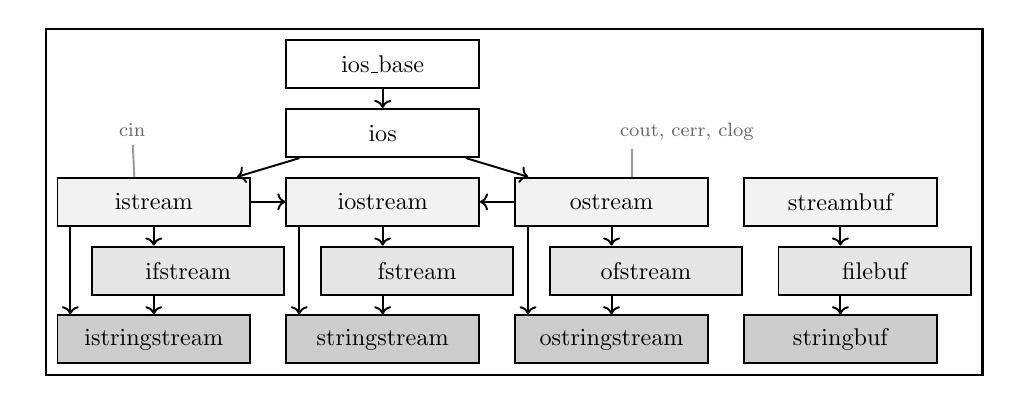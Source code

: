 
% Usage: \tcolorlet{colorName}{bwColor}{colorColor}
% then define 'tPicColor' to have tikz pictures in color (if they use it).
%%\def\tPicColor{}
\newcommand{\tcolorlet}[3]{%
\ifdefined\tPicColor%
\colorlet{#1}{#3}%
\else%
\colorlet{#1}{#2}%
\fi%
}

\resizebox {\columnwidth} {!} {    % (2) scale to exact column width
\begin{tikzpicture}[
      background rectangle/.style={fill=white,draw=black,line width=1pt}, show background rectangle,
]

\tcolorlet{fillBase}{black!00}{yellow!50}
\tcolorlet{fillStream}{black!5}{green!50}
\tcolorlet{fillFile}{black!10}{yellow!20}
\tcolorlet{fillString}{black!20}{green!20}
\tikzstyle{modul} =[text=black!100, rectangle, inner sep=4pt,
	minimum width=2.8cm, minimum height=7mm,
	draw=black!100, thick];
\tikzstyle{m} =[xshift=5mm];
\tikzstyle{n} =[xshift=-5mm];


\node at (0cm,0cm) (iosBase) [modul,fill=fillBase] {ios\_base};
\node [below of=iosBase] (ios) [modul,fill=fillBase] {ios};

\node [below of=ios] (iostream) [modul,fill=fillStream] {iostream};
\node [left=5mm of iostream] (istream) [modul,fill=fillStream] {istream};
\node [right=5mm of iostream] (ostream) [modul,fill=fillStream] {ostream};
\node [right=5mm of ostream] (streambuf) [modul,fill=fillStream] {streambuf};

\node [below of=iostream] (fstream) [modul,m,fill=fillFile] {fstream};
\node [left=5mm of fstream] (ifstream) [modul,fill=fillFile] {ifstream};
\node [right=5mm of fstream] (ofstream) [modul,fill=fillFile] {ofstream};
\node [right=5mm of ofstream] (filebuf) [modul,fill=fillFile] {filebuf};

\node [below of=fstream] (stringstream) [modul,n,fill=fillString] {stringstream};
\node [left=5mm of stringstream] (istringstream) [modul,fill=fillString] {istringstream};
\node [right=5mm of stringstream] (ostringstream) [modul,fill=fillString] {ostringstream};
\node [right=5mm of ostringstream] (stringbuf) [modul,fill=fillString] {stringbuf};


\draw [->,thick] (iosBase) -- (ios);
\draw [->,thick] (ios) -- (istream);
\draw [->,thick] (ios) -- (ostream);

\draw [->,thick] (istream) -- (iostream);
\draw [->,thick] (ostream) -- (iostream);

\draw [->,thick] ([xshift=2mm]istream.south west) -- ([xshift=2mm]istringstream.north west);
\draw [->,thick] ([xshift=2mm]iostream.south west) -- ([xshift=2mm]stringstream.north west);
\draw [->,thick] ([xshift=2mm]ostream.south west) -- ([xshift=2mm]ostringstream.north west);

\draw [->,thick] (istream.south) -- ([xshift=-5mm]ifstream.north);
\draw [->,thick] (iostream.south) -- ([xshift=-5mm]fstream.north);
\draw [->,thick] (ostream.south) -- ([xshift=-5mm]ofstream.north);
\draw [->,thick] (streambuf.south) -- ([xshift=-5mm]filebuf.north);

\draw [->,thick] ([xshift=-5mm]ifstream.south) -- (istringstream.north);
\draw [->,thick] ([xshift=-5mm]fstream.south) -- (stringstream.north);
\draw [->,thick] ([xshift=-5mm]ofstream.south) -- (ostringstream.north);
\draw [->,thick] ([xshift=-5mm]filebuf.south) -- (stringbuf.north);

\node [above=9mm of istream,anchor=north east,color=black!60,font=\footnotesize] 
  (cin) {cin};
\node [above=9mm of ostream,anchor=north west,color=black!60,font=\footnotesize] 
  (cout) {cout, cerr, clog};

\draw [thick,draw=black!40] ([xshift=-5mm]cin) -- (istream);
\draw [thick,draw=black!40] ([xshift=3mm]cout.south west) -- ([xshift=3mm]ostream.north);


\end{tikzpicture}
} % resizebox
